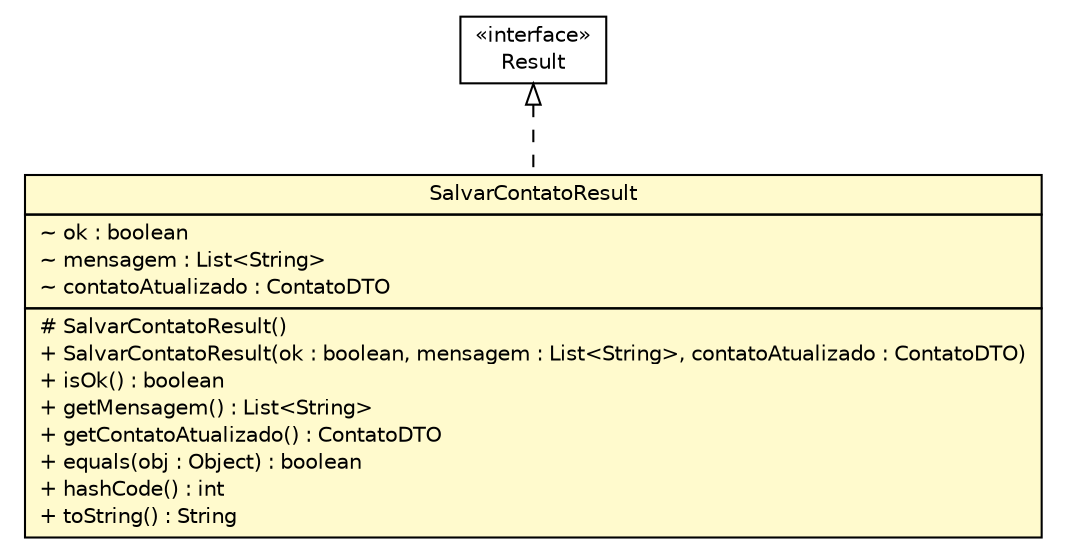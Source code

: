 #!/usr/local/bin/dot
#
# Class diagram 
# Generated by UMLGraph version 5.1 (http://www.umlgraph.org/)
#

digraph G {
	edge [fontname="Helvetica",fontsize=10,labelfontname="Helvetica",labelfontsize=10];
	node [fontname="Helvetica",fontsize=10,shape=plaintext];
	nodesep=0.25;
	ranksep=0.5;
	// br.net.meditec.shared.commands.SalvarContatoResult
	c1276 [label=<<table title="br.net.meditec.shared.commands.SalvarContatoResult" border="0" cellborder="1" cellspacing="0" cellpadding="2" port="p" bgcolor="lemonChiffon" href="./SalvarContatoResult.html">
		<tr><td><table border="0" cellspacing="0" cellpadding="1">
<tr><td align="center" balign="center"> SalvarContatoResult </td></tr>
		</table></td></tr>
		<tr><td><table border="0" cellspacing="0" cellpadding="1">
<tr><td align="left" balign="left"> ~ ok : boolean </td></tr>
<tr><td align="left" balign="left"> ~ mensagem : List&lt;String&gt; </td></tr>
<tr><td align="left" balign="left"> ~ contatoAtualizado : ContatoDTO </td></tr>
		</table></td></tr>
		<tr><td><table border="0" cellspacing="0" cellpadding="1">
<tr><td align="left" balign="left"> # SalvarContatoResult() </td></tr>
<tr><td align="left" balign="left"> + SalvarContatoResult(ok : boolean, mensagem : List&lt;String&gt;, contatoAtualizado : ContatoDTO) </td></tr>
<tr><td align="left" balign="left"> + isOk() : boolean </td></tr>
<tr><td align="left" balign="left"> + getMensagem() : List&lt;String&gt; </td></tr>
<tr><td align="left" balign="left"> + getContatoAtualizado() : ContatoDTO </td></tr>
<tr><td align="left" balign="left"> + equals(obj : Object) : boolean </td></tr>
<tr><td align="left" balign="left"> + hashCode() : int </td></tr>
<tr><td align="left" balign="left"> + toString() : String </td></tr>
		</table></td></tr>
		</table>>, fontname="Helvetica", fontcolor="black", fontsize=10.0];
	//br.net.meditec.shared.commands.SalvarContatoResult implements com.gwtplatform.dispatch.shared.Result
	c1353:p -> c1276:p [dir=back,arrowtail=empty,style=dashed];
	// com.gwtplatform.dispatch.shared.Result
	c1353 [label=<<table title="com.gwtplatform.dispatch.shared.Result" border="0" cellborder="1" cellspacing="0" cellpadding="2" port="p" href="http://java.sun.com/j2se/1.4.2/docs/api/com/gwtplatform/dispatch/shared/Result.html">
		<tr><td><table border="0" cellspacing="0" cellpadding="1">
<tr><td align="center" balign="center"> &#171;interface&#187; </td></tr>
<tr><td align="center" balign="center"> Result </td></tr>
		</table></td></tr>
		</table>>, fontname="Helvetica", fontcolor="black", fontsize=10.0];
}

